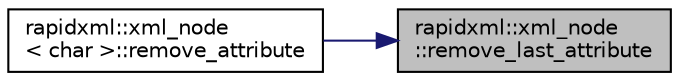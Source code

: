 digraph "rapidxml::xml_node::remove_last_attribute"
{
 // LATEX_PDF_SIZE
  edge [fontname="Helvetica",fontsize="10",labelfontname="Helvetica",labelfontsize="10"];
  node [fontname="Helvetica",fontsize="10",shape=record];
  rankdir="RL";
  Node1 [label="rapidxml::xml_node\l::remove_last_attribute",height=0.2,width=0.4,color="black", fillcolor="grey75", style="filled", fontcolor="black",tooltip=" "];
  Node1 -> Node2 [dir="back",color="midnightblue",fontsize="10",style="solid",fontname="Helvetica"];
  Node2 [label="rapidxml::xml_node\l\< char \>::remove_attribute",height=0.2,width=0.4,color="black", fillcolor="white", style="filled",URL="$classrapidxml_1_1xml__node.html#a6f97b1b4f46a94a4587915df3c0c6b57",tooltip=" "];
}
